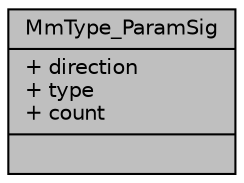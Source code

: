 digraph "MmType_ParamSig"
{
  edge [fontname="Helvetica",fontsize="10",labelfontname="Helvetica",labelfontsize="10"];
  node [fontname="Helvetica",fontsize="10",shape=record];
  Node1 [label="{MmType_ParamSig\n|+ direction\l+ type\l+ count\l|}",height=0.2,width=0.4,color="black", fillcolor="grey75", style="filled", fontcolor="black"];
}
